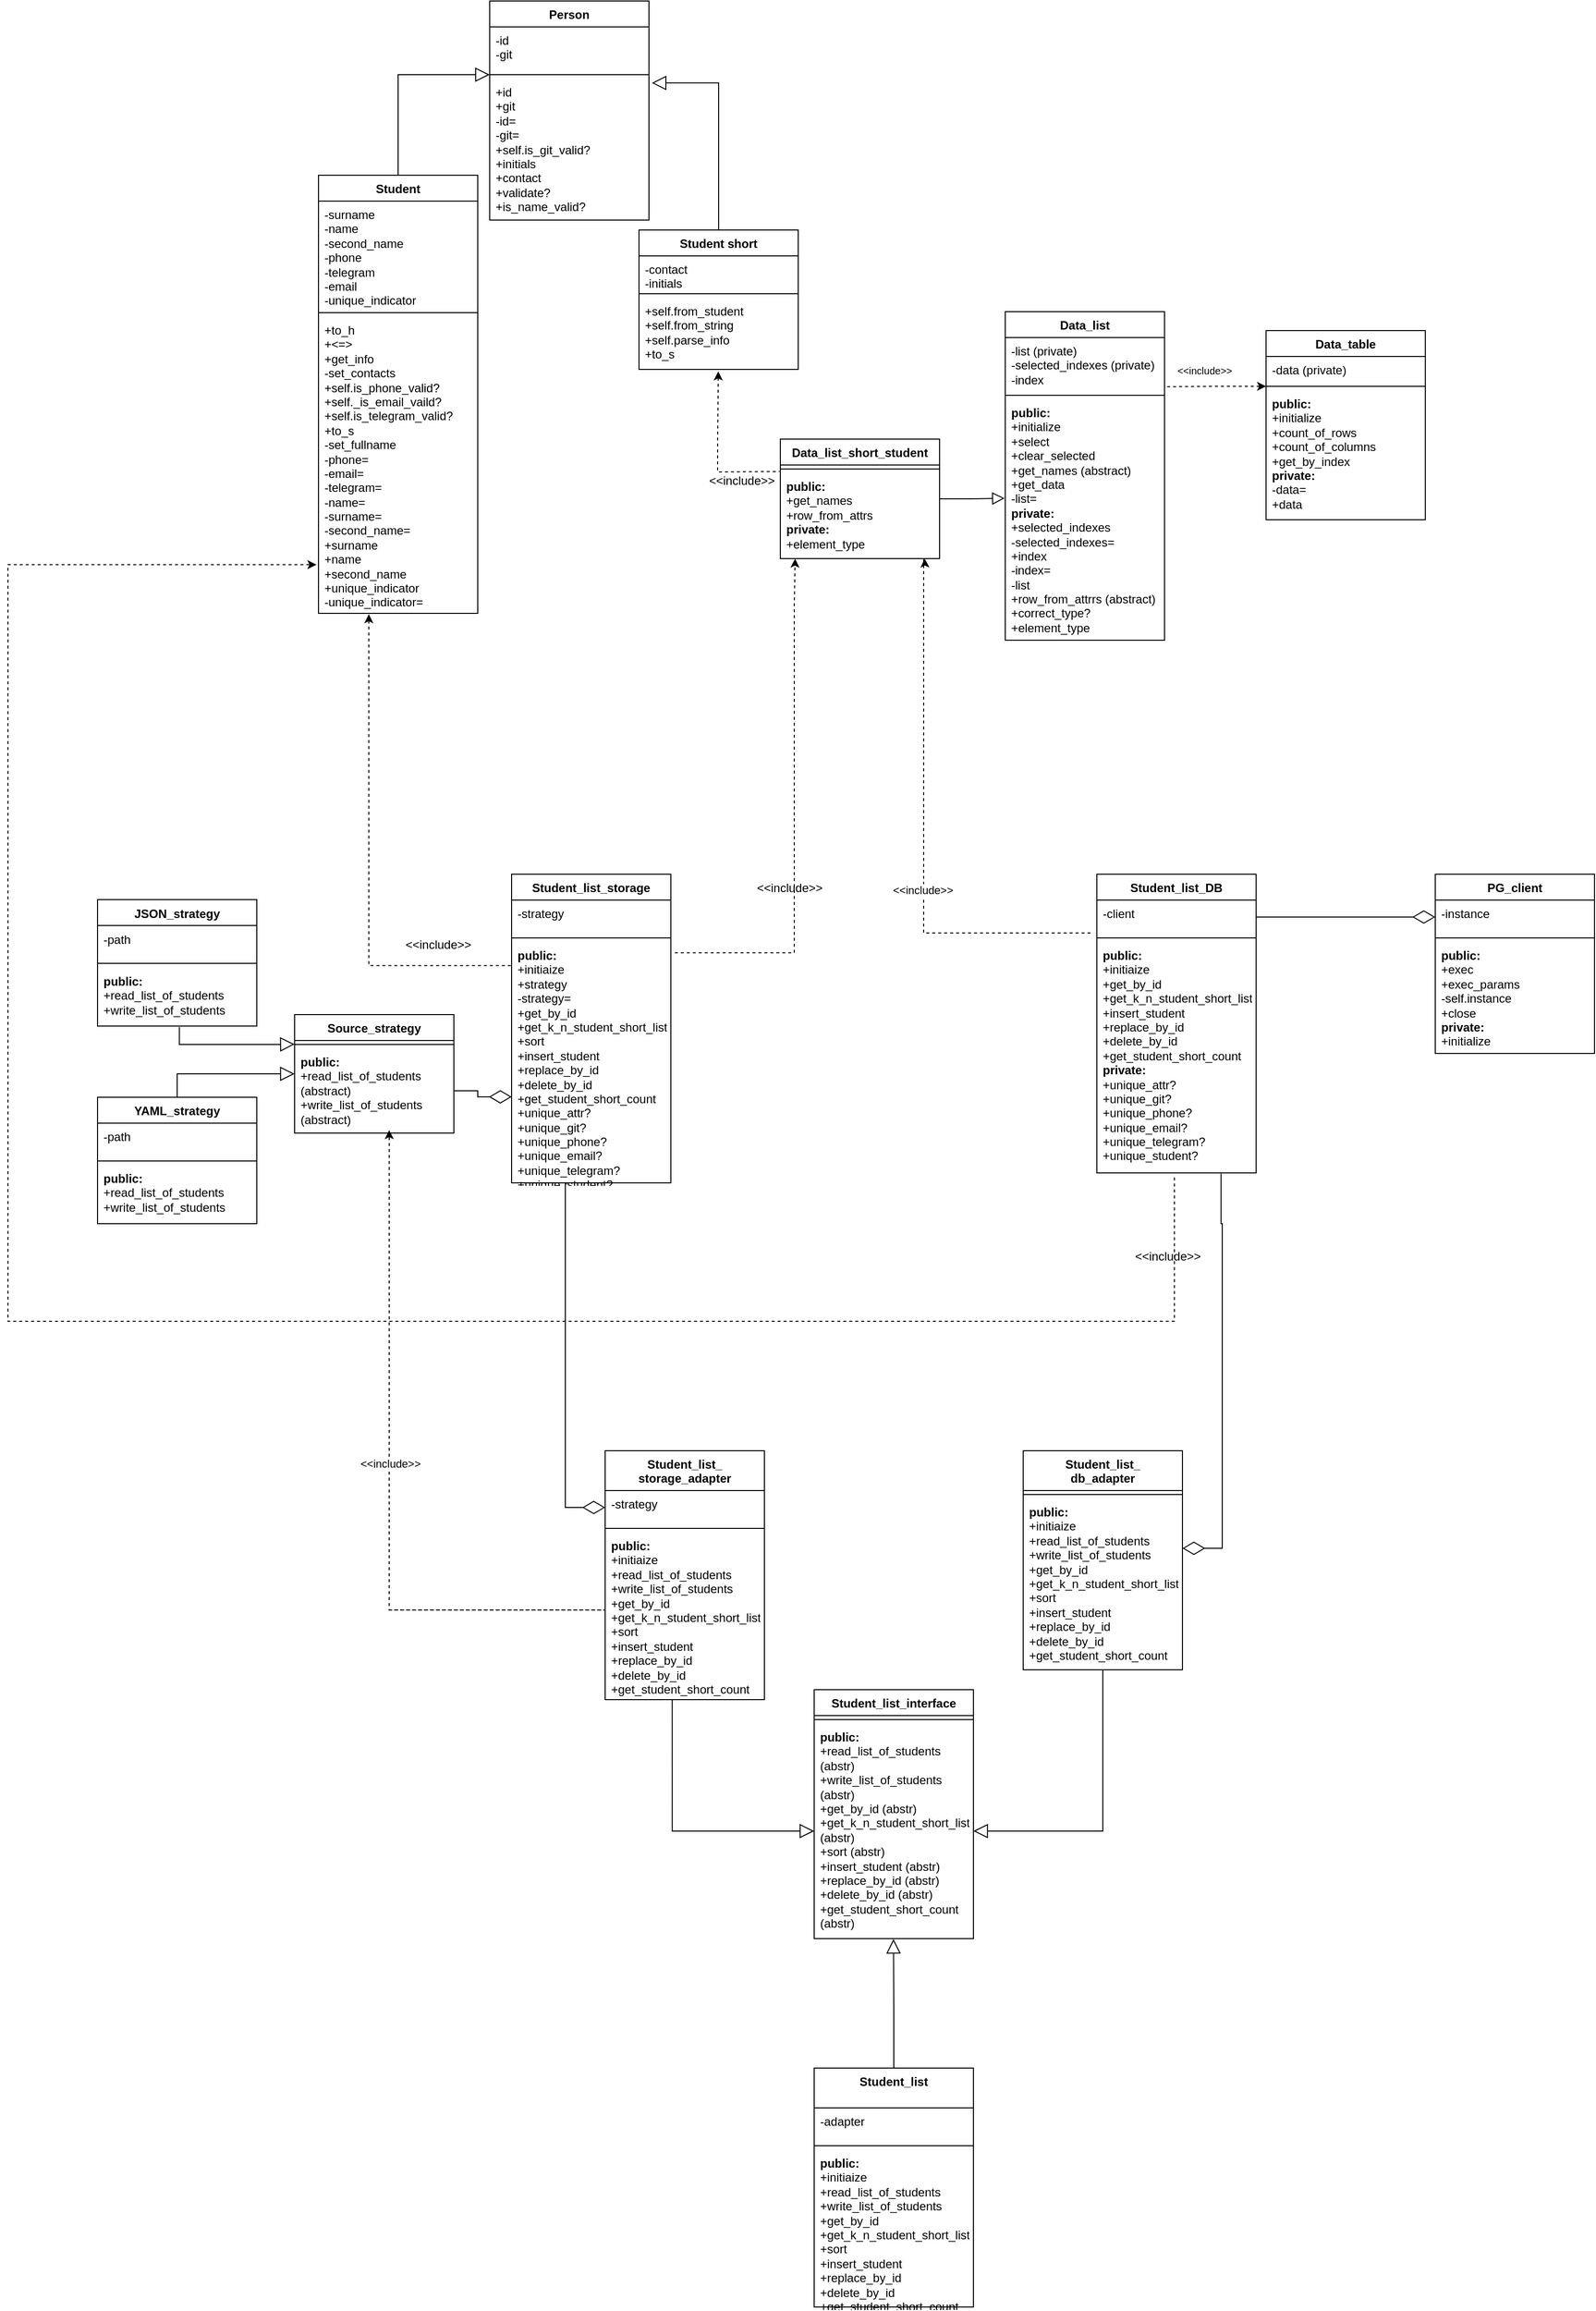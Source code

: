<mxfile version="25.0.0">
  <diagram name="Страница — 1" id="pWL2CWbe-zxDe9L4tEUk">
    <mxGraphModel dx="2070" dy="1492" grid="1" gridSize="10" guides="1" tooltips="1" connect="1" arrows="1" fold="1" page="1" pageScale="1" pageWidth="827" pageHeight="1169" math="0" shadow="0">
      <root>
        <mxCell id="0" />
        <mxCell id="1" parent="0" />
        <mxCell id="drGPe8Ry7eNEMvqkn0kf-1" value="Person" style="swimlane;fontStyle=1;align=center;verticalAlign=top;childLayout=stackLayout;horizontal=1;startSize=26;horizontalStack=0;resizeParent=1;resizeParentMax=0;resizeLast=0;collapsible=1;marginBottom=0;whiteSpace=wrap;html=1;" vertex="1" parent="1">
          <mxGeometry x="1104" y="704" width="160" height="220" as="geometry" />
        </mxCell>
        <mxCell id="drGPe8Ry7eNEMvqkn0kf-2" value="&lt;div&gt;-id&lt;/div&gt;&lt;div&gt;-git&lt;br&gt;&lt;/div&gt;" style="text;strokeColor=none;fillColor=none;align=left;verticalAlign=top;spacingLeft=4;spacingRight=4;overflow=hidden;rotatable=0;points=[[0,0.5],[1,0.5]];portConstraint=eastwest;whiteSpace=wrap;html=1;" vertex="1" parent="drGPe8Ry7eNEMvqkn0kf-1">
          <mxGeometry y="26" width="160" height="44" as="geometry" />
        </mxCell>
        <mxCell id="drGPe8Ry7eNEMvqkn0kf-3" value="" style="line;strokeWidth=1;fillColor=none;align=left;verticalAlign=middle;spacingTop=-1;spacingLeft=3;spacingRight=3;rotatable=0;labelPosition=right;points=[];portConstraint=eastwest;strokeColor=inherit;" vertex="1" parent="drGPe8Ry7eNEMvqkn0kf-1">
          <mxGeometry y="70" width="160" height="8" as="geometry" />
        </mxCell>
        <mxCell id="drGPe8Ry7eNEMvqkn0kf-4" value="&lt;div&gt;+id&lt;/div&gt;&lt;div&gt;+git&lt;br&gt;&lt;/div&gt;&lt;div&gt;-id=&lt;br&gt;&lt;/div&gt;&lt;div&gt;-git=&lt;br&gt;&lt;/div&gt;&lt;div&gt;+self.is_git_valid?&lt;/div&gt;&lt;div&gt;+initials&lt;/div&gt;&lt;div&gt;+contact&lt;/div&gt;&lt;div&gt;+validate?&lt;br&gt;+is_name_valid?&lt;br&gt;&lt;/div&gt;" style="text;strokeColor=none;fillColor=none;align=left;verticalAlign=top;spacingLeft=4;spacingRight=4;overflow=hidden;rotatable=0;points=[[0,0.5],[1,0.5]];portConstraint=eastwest;whiteSpace=wrap;html=1;" vertex="1" parent="drGPe8Ry7eNEMvqkn0kf-1">
          <mxGeometry y="78" width="160" height="142" as="geometry" />
        </mxCell>
        <mxCell id="drGPe8Ry7eNEMvqkn0kf-5" style="edgeStyle=orthogonalEdgeStyle;rounded=0;orthogonalLoop=1;jettySize=auto;html=1;endArrow=block;endFill=0;endSize=12;" edge="1" parent="1" source="drGPe8Ry7eNEMvqkn0kf-6" target="drGPe8Ry7eNEMvqkn0kf-3">
          <mxGeometry relative="1" as="geometry" />
        </mxCell>
        <mxCell id="drGPe8Ry7eNEMvqkn0kf-6" value="Student" style="swimlane;fontStyle=1;align=center;verticalAlign=top;childLayout=stackLayout;horizontal=1;startSize=26;horizontalStack=0;resizeParent=1;resizeParentMax=0;resizeLast=0;collapsible=1;marginBottom=0;whiteSpace=wrap;html=1;" vertex="1" parent="1">
          <mxGeometry x="932" y="879" width="160" height="440" as="geometry" />
        </mxCell>
        <mxCell id="drGPe8Ry7eNEMvqkn0kf-7" value="&lt;div&gt;-surname&lt;/div&gt;&lt;div&gt;-name&lt;/div&gt;&lt;div&gt;-second_name&lt;/div&gt;&lt;div&gt;-phone&lt;/div&gt;&lt;div&gt;-telegram&lt;/div&gt;&lt;div&gt;-email&lt;/div&gt;&lt;div&gt;-unique_indicator&lt;br&gt;&lt;/div&gt;" style="text;strokeColor=none;fillColor=none;align=left;verticalAlign=top;spacingLeft=4;spacingRight=4;overflow=hidden;rotatable=0;points=[[0,0.5],[1,0.5]];portConstraint=eastwest;whiteSpace=wrap;html=1;" vertex="1" parent="drGPe8Ry7eNEMvqkn0kf-6">
          <mxGeometry y="26" width="160" height="108" as="geometry" />
        </mxCell>
        <mxCell id="drGPe8Ry7eNEMvqkn0kf-8" value="" style="line;strokeWidth=1;fillColor=none;align=left;verticalAlign=middle;spacingTop=-1;spacingLeft=3;spacingRight=3;rotatable=0;labelPosition=right;points=[];portConstraint=eastwest;strokeColor=inherit;" vertex="1" parent="drGPe8Ry7eNEMvqkn0kf-6">
          <mxGeometry y="134" width="160" height="8" as="geometry" />
        </mxCell>
        <mxCell id="drGPe8Ry7eNEMvqkn0kf-9" value="&lt;div&gt;+to_h&lt;/div&gt;&lt;div&gt;+&amp;lt;=&amp;gt;&lt;br&gt;&lt;/div&gt;&lt;div&gt;+get_info&lt;/div&gt;&lt;div&gt;-set_contacts&lt;/div&gt;&lt;div&gt;+self.is_phone_valid?&lt;/div&gt;&lt;div&gt;+self._is_email_vaild?&lt;/div&gt;&lt;div&gt;+self.is_telegram_valid?&lt;/div&gt;&lt;div&gt;+to_s&lt;/div&gt;&lt;div&gt;-set_fullname&lt;br&gt;&lt;/div&gt;&lt;div&gt;-phone=&lt;/div&gt;&lt;div&gt;-email=&lt;/div&gt;&lt;div&gt;-telegram=&lt;br&gt;&lt;/div&gt;&lt;div&gt;-name=&lt;/div&gt;&lt;div&gt;-surname=&lt;/div&gt;&lt;div&gt;-second_name=&lt;br&gt;&lt;/div&gt;&lt;div&gt;+surname&lt;br&gt;&lt;/div&gt;&lt;div&gt;+name&lt;/div&gt;&lt;div&gt;+second_name&lt;/div&gt;&lt;div&gt;+unique_indicator&lt;/div&gt;&lt;div&gt;-unique_indicator=&lt;br&gt;&lt;/div&gt;" style="text;strokeColor=none;fillColor=none;align=left;verticalAlign=top;spacingLeft=4;spacingRight=4;overflow=hidden;rotatable=0;points=[[0,0.5],[1,0.5]];portConstraint=eastwest;whiteSpace=wrap;html=1;" vertex="1" parent="drGPe8Ry7eNEMvqkn0kf-6">
          <mxGeometry y="142" width="160" height="298" as="geometry" />
        </mxCell>
        <mxCell id="drGPe8Ry7eNEMvqkn0kf-10" value="Student short" style="swimlane;fontStyle=1;align=center;verticalAlign=top;childLayout=stackLayout;horizontal=1;startSize=26;horizontalStack=0;resizeParent=1;resizeParentMax=0;resizeLast=0;collapsible=1;marginBottom=0;whiteSpace=wrap;html=1;" vertex="1" parent="1">
          <mxGeometry x="1254" y="934" width="160" height="140" as="geometry">
            <mxRectangle x="520" y="310" width="110" height="30" as="alternateBounds" />
          </mxGeometry>
        </mxCell>
        <mxCell id="drGPe8Ry7eNEMvqkn0kf-11" value="&lt;div&gt;-contact&lt;/div&gt;&lt;div&gt;-initials&lt;br&gt;&lt;/div&gt;" style="text;strokeColor=none;fillColor=none;align=left;verticalAlign=top;spacingLeft=4;spacingRight=4;overflow=hidden;rotatable=0;points=[[0,0.5],[1,0.5]];portConstraint=eastwest;whiteSpace=wrap;html=1;" vertex="1" parent="drGPe8Ry7eNEMvqkn0kf-10">
          <mxGeometry y="26" width="160" height="34" as="geometry" />
        </mxCell>
        <mxCell id="drGPe8Ry7eNEMvqkn0kf-12" value="" style="line;strokeWidth=1;fillColor=none;align=left;verticalAlign=middle;spacingTop=-1;spacingLeft=3;spacingRight=3;rotatable=0;labelPosition=right;points=[];portConstraint=eastwest;strokeColor=inherit;" vertex="1" parent="drGPe8Ry7eNEMvqkn0kf-10">
          <mxGeometry y="60" width="160" height="8" as="geometry" />
        </mxCell>
        <mxCell id="drGPe8Ry7eNEMvqkn0kf-13" value="&lt;div&gt;+self.from_student&lt;/div&gt;&lt;div&gt;+self.from_string&lt;/div&gt;&lt;div&gt;+self.parse_info&lt;br&gt;&lt;/div&gt;&lt;div&gt;+to_s&lt;/div&gt;&lt;div&gt;&lt;br&gt;&lt;/div&gt;" style="text;strokeColor=none;fillColor=none;align=left;verticalAlign=top;spacingLeft=4;spacingRight=4;overflow=hidden;rotatable=0;points=[[0,0.5],[1,0.5]];portConstraint=eastwest;whiteSpace=wrap;html=1;" vertex="1" parent="drGPe8Ry7eNEMvqkn0kf-10">
          <mxGeometry y="68" width="160" height="72" as="geometry" />
        </mxCell>
        <mxCell id="drGPe8Ry7eNEMvqkn0kf-14" style="edgeStyle=orthogonalEdgeStyle;rounded=0;orthogonalLoop=1;jettySize=auto;html=1;entryX=1.018;entryY=0.03;entryDx=0;entryDy=0;entryPerimeter=0;endArrow=block;endFill=0;endSize=12;" edge="1" parent="1" source="drGPe8Ry7eNEMvqkn0kf-10" target="drGPe8Ry7eNEMvqkn0kf-4">
          <mxGeometry relative="1" as="geometry" />
        </mxCell>
        <mxCell id="drGPe8Ry7eNEMvqkn0kf-15" value="Data_table" style="swimlane;fontStyle=1;align=center;verticalAlign=top;childLayout=stackLayout;horizontal=1;startSize=26;horizontalStack=0;resizeParent=1;resizeParentMax=0;resizeLast=0;collapsible=1;marginBottom=0;whiteSpace=wrap;html=1;" vertex="1" parent="1">
          <mxGeometry x="1884" y="1035" width="160" height="190" as="geometry" />
        </mxCell>
        <mxCell id="drGPe8Ry7eNEMvqkn0kf-16" value="-data (private)" style="text;strokeColor=none;fillColor=none;align=left;verticalAlign=top;spacingLeft=4;spacingRight=4;overflow=hidden;rotatable=0;points=[[0,0.5],[1,0.5]];portConstraint=eastwest;whiteSpace=wrap;html=1;" vertex="1" parent="drGPe8Ry7eNEMvqkn0kf-15">
          <mxGeometry y="26" width="160" height="26" as="geometry" />
        </mxCell>
        <mxCell id="drGPe8Ry7eNEMvqkn0kf-17" value="" style="line;strokeWidth=1;fillColor=none;align=left;verticalAlign=middle;spacingTop=-1;spacingLeft=3;spacingRight=3;rotatable=0;labelPosition=right;points=[];portConstraint=eastwest;strokeColor=inherit;" vertex="1" parent="drGPe8Ry7eNEMvqkn0kf-15">
          <mxGeometry y="52" width="160" height="8" as="geometry" />
        </mxCell>
        <mxCell id="drGPe8Ry7eNEMvqkn0kf-18" value="&lt;div&gt;&lt;b&gt;public:&lt;/b&gt;&lt;br&gt;&lt;/div&gt;&lt;div&gt;+initialize&lt;br&gt;&lt;/div&gt;&lt;div&gt;+count_of_rows&lt;/div&gt;&lt;div&gt;+count_of_columns&lt;/div&gt;&lt;div&gt;+get_by_index&lt;/div&gt;&lt;div&gt;&lt;b&gt;private:&lt;/b&gt;&lt;/div&gt;&lt;div&gt;-data=&lt;/div&gt;&lt;div&gt;+data&lt;br&gt;&lt;/div&gt;" style="text;strokeColor=none;fillColor=none;align=left;verticalAlign=top;spacingLeft=4;spacingRight=4;overflow=hidden;rotatable=0;points=[[0,0.5],[1,0.5]];portConstraint=eastwest;whiteSpace=wrap;html=1;" vertex="1" parent="drGPe8Ry7eNEMvqkn0kf-15">
          <mxGeometry y="60" width="160" height="130" as="geometry" />
        </mxCell>
        <mxCell id="drGPe8Ry7eNEMvqkn0kf-19" style="edgeStyle=orthogonalEdgeStyle;rounded=0;orthogonalLoop=1;jettySize=auto;html=1;entryX=-0.025;entryY=0.971;entryDx=0;entryDy=0;endArrow=none;endFill=0;startArrow=classic;startFill=1;dashed=1;exitX=0.906;exitY=1;exitDx=0;exitDy=0;exitPerimeter=0;entryPerimeter=0;" edge="1" parent="1" source="drGPe8Ry7eNEMvqkn0kf-27" target="drGPe8Ry7eNEMvqkn0kf-61">
          <mxGeometry relative="1" as="geometry">
            <mxPoint x="1553" y="966.667" as="targetPoint" />
            <Array as="points">
              <mxPoint x="1541" y="1265" />
              <mxPoint x="1540" y="1265" />
              <mxPoint x="1540" y="1640" />
            </Array>
            <mxPoint x="1500" y="1390" as="sourcePoint" />
          </mxGeometry>
        </mxCell>
        <mxCell id="drGPe8Ry7eNEMvqkn0kf-20" value="&amp;lt;&amp;lt;include&amp;gt;&amp;gt;" style="edgeLabel;html=1;align=center;verticalAlign=middle;resizable=0;points=[];" vertex="1" connectable="0" parent="drGPe8Ry7eNEMvqkn0kf-19">
          <mxGeometry x="0.222" y="-1" relative="1" as="geometry">
            <mxPoint as="offset" />
          </mxGeometry>
        </mxCell>
        <mxCell id="drGPe8Ry7eNEMvqkn0kf-21" value="&lt;div&gt;Data_list&lt;/div&gt;" style="swimlane;fontStyle=1;align=center;verticalAlign=top;childLayout=stackLayout;horizontal=1;startSize=26;horizontalStack=0;resizeParent=1;resizeParentMax=0;resizeLast=0;collapsible=1;marginBottom=0;whiteSpace=wrap;html=1;" vertex="1" parent="1">
          <mxGeometry x="1622" y="1016" width="160" height="330" as="geometry" />
        </mxCell>
        <mxCell id="drGPe8Ry7eNEMvqkn0kf-22" value="&lt;div&gt;-list (private)&lt;/div&gt;&lt;div&gt;-selected_indexes (private)&lt;/div&gt;&lt;div&gt;-index&lt;br&gt;&lt;/div&gt;" style="text;strokeColor=none;fillColor=none;align=left;verticalAlign=top;spacingLeft=4;spacingRight=4;overflow=hidden;rotatable=0;points=[[0,0.5],[1,0.5]];portConstraint=eastwest;whiteSpace=wrap;html=1;" vertex="1" parent="drGPe8Ry7eNEMvqkn0kf-21">
          <mxGeometry y="26" width="160" height="54" as="geometry" />
        </mxCell>
        <mxCell id="drGPe8Ry7eNEMvqkn0kf-23" value="" style="line;strokeWidth=1;fillColor=none;align=left;verticalAlign=middle;spacingTop=-1;spacingLeft=3;spacingRight=3;rotatable=0;labelPosition=right;points=[];portConstraint=eastwest;strokeColor=inherit;" vertex="1" parent="drGPe8Ry7eNEMvqkn0kf-21">
          <mxGeometry y="80" width="160" height="8" as="geometry" />
        </mxCell>
        <mxCell id="drGPe8Ry7eNEMvqkn0kf-24" value="&lt;div&gt;&lt;b&gt;public:&lt;/b&gt; &lt;br&gt;&lt;/div&gt;&lt;div&gt;+initialize&lt;/div&gt;&lt;div&gt;+select&lt;/div&gt;&lt;div&gt;+clear_selected&lt;br&gt;&lt;/div&gt;&lt;div&gt;+get_names (abstract)&lt;br&gt;&lt;/div&gt;&lt;div&gt;+get_data&lt;/div&gt;&lt;div&gt;-list=&lt;/div&gt;&lt;div&gt;&lt;b&gt;private:&lt;/b&gt; &lt;br&gt;&lt;/div&gt;&lt;div&gt;+selected_indexes&lt;/div&gt;&lt;div&gt;-selected_indexes=&lt;/div&gt;&lt;div&gt;+index&lt;/div&gt;&lt;div&gt;-index=&lt;/div&gt;&lt;div&gt;-list&lt;br&gt;&lt;/div&gt;&lt;div&gt;+row_from_attrrs (abstract)&lt;/div&gt;&lt;div&gt;+correct_type?&lt;/div&gt;&lt;div&gt;+element_type&lt;br&gt;&lt;/div&gt;" style="text;strokeColor=none;fillColor=none;align=left;verticalAlign=top;spacingLeft=4;spacingRight=4;overflow=hidden;rotatable=0;points=[[0,0.5],[1,0.5]];portConstraint=eastwest;whiteSpace=wrap;html=1;" vertex="1" parent="drGPe8Ry7eNEMvqkn0kf-21">
          <mxGeometry y="88" width="160" height="242" as="geometry" />
        </mxCell>
        <mxCell id="drGPe8Ry7eNEMvqkn0kf-25" value="&lt;div&gt;Data_list_short_student&lt;/div&gt;" style="swimlane;fontStyle=1;align=center;verticalAlign=top;childLayout=stackLayout;horizontal=1;startSize=26;horizontalStack=0;resizeParent=1;resizeParentMax=0;resizeLast=0;collapsible=1;marginBottom=0;whiteSpace=wrap;html=1;" vertex="1" parent="1">
          <mxGeometry x="1396" y="1144" width="160" height="120" as="geometry" />
        </mxCell>
        <mxCell id="drGPe8Ry7eNEMvqkn0kf-26" value="" style="line;strokeWidth=1;fillColor=none;align=left;verticalAlign=middle;spacingTop=-1;spacingLeft=3;spacingRight=3;rotatable=0;labelPosition=right;points=[];portConstraint=eastwest;strokeColor=inherit;" vertex="1" parent="drGPe8Ry7eNEMvqkn0kf-25">
          <mxGeometry y="26" width="160" height="8" as="geometry" />
        </mxCell>
        <mxCell id="drGPe8Ry7eNEMvqkn0kf-27" value="&lt;div&gt;&lt;b&gt;public:&lt;/b&gt;&lt;br&gt;&lt;/div&gt;&lt;div&gt;+get_names&lt;/div&gt;&lt;div&gt;+row_from_attrs&lt;/div&gt;&lt;div&gt;&lt;b&gt;private:&lt;/b&gt;&lt;br&gt;&lt;/div&gt;&lt;div&gt;+element_type&lt;br&gt;&lt;/div&gt;" style="text;strokeColor=none;fillColor=none;align=left;verticalAlign=top;spacingLeft=4;spacingRight=4;overflow=hidden;rotatable=0;points=[[0,0.5],[1,0.5]];portConstraint=eastwest;whiteSpace=wrap;html=1;" vertex="1" parent="drGPe8Ry7eNEMvqkn0kf-25">
          <mxGeometry y="34" width="160" height="86" as="geometry" />
        </mxCell>
        <mxCell id="drGPe8Ry7eNEMvqkn0kf-28" style="edgeStyle=orthogonalEdgeStyle;rounded=0;orthogonalLoop=1;jettySize=auto;html=1;entryX=-0.004;entryY=0.411;entryDx=0;entryDy=0;entryPerimeter=0;endArrow=block;endFill=0;endSize=10;" edge="1" parent="1" source="drGPe8Ry7eNEMvqkn0kf-25" target="drGPe8Ry7eNEMvqkn0kf-24">
          <mxGeometry relative="1" as="geometry" />
        </mxCell>
        <mxCell id="drGPe8Ry7eNEMvqkn0kf-29" style="edgeStyle=orthogonalEdgeStyle;rounded=0;orthogonalLoop=1;jettySize=auto;html=1;entryX=0.316;entryY=1.003;entryDx=0;entryDy=0;entryPerimeter=0;dashed=1;exitX=-0.005;exitY=0.098;exitDx=0;exitDy=0;exitPerimeter=0;" edge="1" parent="1" source="drGPe8Ry7eNEMvqkn0kf-45" target="drGPe8Ry7eNEMvqkn0kf-9">
          <mxGeometry relative="1" as="geometry">
            <mxPoint x="982.08" y="1596" as="targetPoint" />
            <mxPoint x="1103.0" y="1668" as="sourcePoint" />
          </mxGeometry>
        </mxCell>
        <mxCell id="drGPe8Ry7eNEMvqkn0kf-30" value="&amp;lt;&amp;lt;include&amp;gt;&amp;gt;" style="text;html=1;align=center;verticalAlign=middle;resizable=0;points=[];autosize=1;strokeColor=none;fillColor=none;" vertex="1" parent="1">
          <mxGeometry x="1007" y="1637" width="90" height="30" as="geometry" />
        </mxCell>
        <mxCell id="drGPe8Ry7eNEMvqkn0kf-31" value="&amp;lt;&amp;lt;include&amp;gt;&amp;gt;" style="text;html=1;align=center;verticalAlign=middle;resizable=0;points=[];autosize=1;strokeColor=none;fillColor=none;" vertex="1" parent="1">
          <mxGeometry x="1360" y="1580" width="90" height="30" as="geometry" />
        </mxCell>
        <mxCell id="drGPe8Ry7eNEMvqkn0kf-32" style="edgeStyle=orthogonalEdgeStyle;rounded=0;orthogonalLoop=1;jettySize=auto;html=1;endArrow=block;endFill=0;endSize=12;exitX=0.514;exitY=1.017;exitDx=0;exitDy=0;exitPerimeter=0;entryX=0;entryY=0.25;entryDx=0;entryDy=0;" edge="1" parent="1" source="drGPe8Ry7eNEMvqkn0kf-53" target="drGPe8Ry7eNEMvqkn0kf-39">
          <mxGeometry relative="1" as="geometry">
            <mxPoint x="647" y="2092" as="sourcePoint" />
            <mxPoint x="665" y="1868" as="targetPoint" />
            <Array as="points">
              <mxPoint x="792" y="1752" />
              <mxPoint x="891" y="1752" />
            </Array>
          </mxGeometry>
        </mxCell>
        <mxCell id="drGPe8Ry7eNEMvqkn0kf-33" style="edgeStyle=orthogonalEdgeStyle;rounded=0;orthogonalLoop=1;jettySize=auto;html=1;endArrow=block;endFill=0;endSize=12;exitX=0.5;exitY=0;exitDx=0;exitDy=0;entryX=0;entryY=0.5;entryDx=0;entryDy=0;" edge="1" parent="1" source="drGPe8Ry7eNEMvqkn0kf-46" target="drGPe8Ry7eNEMvqkn0kf-39">
          <mxGeometry relative="1" as="geometry">
            <mxPoint x="842.118" y="1784" as="sourcePoint" />
            <mxPoint x="900" y="1790" as="targetPoint" />
          </mxGeometry>
        </mxCell>
        <mxCell id="drGPe8Ry7eNEMvqkn0kf-34" style="edgeStyle=orthogonalEdgeStyle;rounded=0;orthogonalLoop=1;jettySize=auto;html=1;entryX=1.016;entryY=0.915;entryDx=0;entryDy=0;dashed=1;entryPerimeter=0;endArrow=none;endFill=0;startArrow=classic;startFill=1;" edge="1" parent="1" source="drGPe8Ry7eNEMvqkn0kf-17" target="drGPe8Ry7eNEMvqkn0kf-22">
          <mxGeometry relative="1" as="geometry">
            <mxPoint x="1859" y="1061" as="sourcePoint" />
            <mxPoint x="1769" y="1061" as="targetPoint" />
          </mxGeometry>
        </mxCell>
        <mxCell id="drGPe8Ry7eNEMvqkn0kf-35" value="&lt;font style=&quot;font-size: 10px;&quot;&gt;&amp;lt;&amp;lt;include&amp;gt;&amp;gt;&lt;/font&gt;" style="text;html=1;align=center;verticalAlign=middle;resizable=0;points=[];autosize=1;strokeColor=none;fillColor=none;" vertex="1" parent="1">
          <mxGeometry x="1782" y="1060" width="80" height="30" as="geometry" />
        </mxCell>
        <mxCell id="drGPe8Ry7eNEMvqkn0kf-36" style="edgeStyle=orthogonalEdgeStyle;rounded=0;orthogonalLoop=1;jettySize=auto;html=1;dashed=1;exitX=1.025;exitY=0.045;exitDx=0;exitDy=0;exitPerimeter=0;entryX=0.093;entryY=1.001;entryDx=0;entryDy=0;entryPerimeter=0;" edge="1" parent="1" target="drGPe8Ry7eNEMvqkn0kf-27" source="drGPe8Ry7eNEMvqkn0kf-45">
          <mxGeometry relative="1" as="geometry">
            <mxPoint x="1310" y="1590" as="sourcePoint" />
            <mxPoint x="1410" y="1300" as="targetPoint" />
            <Array as="points">
              <mxPoint x="1410" y="1660" />
              <mxPoint x="1410" y="1310" />
              <mxPoint x="1411" y="1310" />
            </Array>
          </mxGeometry>
        </mxCell>
        <mxCell id="drGPe8Ry7eNEMvqkn0kf-37" value="" style="endArrow=none;html=1;rounded=0;exitX=0.498;exitY=1.028;exitDx=0;exitDy=0;exitPerimeter=0;entryX=-0.005;entryY=-0.017;entryDx=0;entryDy=0;entryPerimeter=0;endFill=0;startArrow=classic;startFill=1;dashed=1;" edge="1" parent="1" source="drGPe8Ry7eNEMvqkn0kf-13" target="drGPe8Ry7eNEMvqkn0kf-27">
          <mxGeometry width="50" height="50" relative="1" as="geometry">
            <mxPoint x="1333.16" y="957.996" as="sourcePoint" />
            <mxPoint x="1473" y="1355.95" as="targetPoint" />
            <Array as="points">
              <mxPoint x="1333" y="1145.98" />
              <mxPoint x="1333" y="1177" />
            </Array>
          </mxGeometry>
        </mxCell>
        <mxCell id="drGPe8Ry7eNEMvqkn0kf-38" value="&amp;lt;&amp;lt;include&amp;gt;&amp;gt;" style="text;html=1;align=center;verticalAlign=middle;resizable=0;points=[];autosize=1;strokeColor=none;fillColor=none;" vertex="1" parent="1">
          <mxGeometry x="1312" y="1171" width="90" height="30" as="geometry" />
        </mxCell>
        <mxCell id="drGPe8Ry7eNEMvqkn0kf-39" value="Source_strategy" style="swimlane;fontStyle=1;align=center;verticalAlign=top;childLayout=stackLayout;horizontal=1;startSize=26;horizontalStack=0;resizeParent=1;resizeParentMax=0;resizeLast=0;collapsible=1;marginBottom=0;whiteSpace=wrap;html=1;" vertex="1" parent="1">
          <mxGeometry x="908" y="1722" width="160" height="119" as="geometry">
            <mxRectangle x="520" y="310" width="110" height="30" as="alternateBounds" />
          </mxGeometry>
        </mxCell>
        <mxCell id="drGPe8Ry7eNEMvqkn0kf-40" value="" style="line;strokeWidth=1;fillColor=none;align=left;verticalAlign=middle;spacingTop=-1;spacingLeft=3;spacingRight=3;rotatable=0;labelPosition=right;points=[];portConstraint=eastwest;strokeColor=inherit;" vertex="1" parent="drGPe8Ry7eNEMvqkn0kf-39">
          <mxGeometry y="26" width="160" height="8" as="geometry" />
        </mxCell>
        <mxCell id="drGPe8Ry7eNEMvqkn0kf-41" value="&lt;div&gt;&lt;b&gt;public:&lt;/b&gt;&lt;/div&gt;&lt;div&gt;+read_list_of_students (abstract)&lt;br&gt;&lt;/div&gt;&lt;div&gt;+write_list_of_students (abstract)&lt;br&gt;&lt;/div&gt;" style="text;strokeColor=none;fillColor=none;align=left;verticalAlign=top;spacingLeft=4;spacingRight=4;overflow=hidden;rotatable=0;points=[[0,0.5],[1,0.5]];portConstraint=eastwest;whiteSpace=wrap;html=1;" vertex="1" parent="drGPe8Ry7eNEMvqkn0kf-39">
          <mxGeometry y="34" width="160" height="85" as="geometry" />
        </mxCell>
        <mxCell id="drGPe8Ry7eNEMvqkn0kf-42" value="Student_list_storage" style="swimlane;fontStyle=1;align=center;verticalAlign=top;childLayout=stackLayout;horizontal=1;startSize=26;horizontalStack=0;resizeParent=1;resizeParentMax=0;resizeLast=0;collapsible=1;marginBottom=0;whiteSpace=wrap;html=1;" vertex="1" parent="1">
          <mxGeometry x="1126" y="1581" width="160" height="310" as="geometry">
            <mxRectangle x="520" y="310" width="110" height="30" as="alternateBounds" />
          </mxGeometry>
        </mxCell>
        <mxCell id="drGPe8Ry7eNEMvqkn0kf-43" value="-strategy" style="text;strokeColor=none;fillColor=none;align=left;verticalAlign=top;spacingLeft=4;spacingRight=4;overflow=hidden;rotatable=0;points=[[0,0.5],[1,0.5]];portConstraint=eastwest;whiteSpace=wrap;html=1;" vertex="1" parent="drGPe8Ry7eNEMvqkn0kf-42">
          <mxGeometry y="26" width="160" height="34" as="geometry" />
        </mxCell>
        <mxCell id="drGPe8Ry7eNEMvqkn0kf-44" value="" style="line;strokeWidth=1;fillColor=none;align=left;verticalAlign=middle;spacingTop=-1;spacingLeft=3;spacingRight=3;rotatable=0;labelPosition=right;points=[];portConstraint=eastwest;strokeColor=inherit;" vertex="1" parent="drGPe8Ry7eNEMvqkn0kf-42">
          <mxGeometry y="60" width="160" height="8" as="geometry" />
        </mxCell>
        <mxCell id="drGPe8Ry7eNEMvqkn0kf-45" value="&lt;div&gt;&lt;b&gt;public:&lt;/b&gt;&lt;/div&gt;&lt;div&gt;+initiaize&lt;/div&gt;&lt;div&gt;+strategy&lt;/div&gt;&lt;div&gt;-strategy=&lt;br&gt;&lt;/div&gt;&lt;div&gt;+get_by_id&lt;/div&gt;&lt;div&gt;+get_k_n_student_short_list&lt;/div&gt;&lt;div&gt;+sort&lt;/div&gt;&lt;div&gt;+insert_student&lt;/div&gt;&lt;div&gt;+replace_by_id&lt;/div&gt;&lt;div&gt;+delete_by_id&lt;/div&gt;&lt;div&gt;+get_student_short_count&lt;/div&gt;&lt;div&gt;&lt;b&gt;&lt;/b&gt;&lt;div&gt;+unique_attr?&lt;/div&gt;&lt;div&gt;+unique_git?&lt;/div&gt;&lt;div&gt;+unique_phone?&lt;/div&gt;&lt;div&gt;+unique_email?&lt;/div&gt;&lt;div&gt;+unique_telegram?&lt;/div&gt;&lt;div&gt;+unique_student?&lt;/div&gt;&lt;/div&gt;" style="text;strokeColor=none;fillColor=none;align=left;verticalAlign=top;spacingLeft=4;spacingRight=4;overflow=hidden;rotatable=0;points=[[0,0.5],[1,0.5]];portConstraint=eastwest;whiteSpace=wrap;html=1;" vertex="1" parent="drGPe8Ry7eNEMvqkn0kf-42">
          <mxGeometry y="68" width="160" height="242" as="geometry" />
        </mxCell>
        <mxCell id="drGPe8Ry7eNEMvqkn0kf-46" value="YAML_strategy" style="swimlane;fontStyle=1;align=center;verticalAlign=top;childLayout=stackLayout;horizontal=1;startSize=26;horizontalStack=0;resizeParent=1;resizeParentMax=0;resizeLast=0;collapsible=1;marginBottom=0;whiteSpace=wrap;html=1;" vertex="1" parent="1">
          <mxGeometry x="710" y="1805" width="160" height="127" as="geometry">
            <mxRectangle x="520" y="310" width="110" height="30" as="alternateBounds" />
          </mxGeometry>
        </mxCell>
        <mxCell id="drGPe8Ry7eNEMvqkn0kf-47" value="-path" style="text;strokeColor=none;fillColor=none;align=left;verticalAlign=top;spacingLeft=4;spacingRight=4;overflow=hidden;rotatable=0;points=[[0,0.5],[1,0.5]];portConstraint=eastwest;whiteSpace=wrap;html=1;" vertex="1" parent="drGPe8Ry7eNEMvqkn0kf-46">
          <mxGeometry y="26" width="160" height="34" as="geometry" />
        </mxCell>
        <mxCell id="drGPe8Ry7eNEMvqkn0kf-48" value="" style="line;strokeWidth=1;fillColor=none;align=left;verticalAlign=middle;spacingTop=-1;spacingLeft=3;spacingRight=3;rotatable=0;labelPosition=right;points=[];portConstraint=eastwest;strokeColor=inherit;" vertex="1" parent="drGPe8Ry7eNEMvqkn0kf-46">
          <mxGeometry y="60" width="160" height="8" as="geometry" />
        </mxCell>
        <mxCell id="drGPe8Ry7eNEMvqkn0kf-49" value="&lt;div&gt;&lt;b&gt;public:&lt;/b&gt;&lt;/div&gt;&lt;div&gt;+read_list_of_students&lt;/div&gt;&lt;div&gt;+write_list_of_students&lt;b&gt;&lt;br&gt;&lt;/b&gt;&lt;/div&gt;" style="text;strokeColor=none;fillColor=none;align=left;verticalAlign=top;spacingLeft=4;spacingRight=4;overflow=hidden;rotatable=0;points=[[0,0.5],[1,0.5]];portConstraint=eastwest;whiteSpace=wrap;html=1;" vertex="1" parent="drGPe8Ry7eNEMvqkn0kf-46">
          <mxGeometry y="68" width="160" height="59" as="geometry" />
        </mxCell>
        <mxCell id="drGPe8Ry7eNEMvqkn0kf-50" value="JSON_strategy" style="swimlane;fontStyle=1;align=center;verticalAlign=top;childLayout=stackLayout;horizontal=1;startSize=26;horizontalStack=0;resizeParent=1;resizeParentMax=0;resizeLast=0;collapsible=1;marginBottom=0;whiteSpace=wrap;html=1;" vertex="1" parent="1">
          <mxGeometry x="710" y="1606.5" width="160" height="127" as="geometry">
            <mxRectangle x="520" y="310" width="110" height="30" as="alternateBounds" />
          </mxGeometry>
        </mxCell>
        <mxCell id="drGPe8Ry7eNEMvqkn0kf-51" value="-path" style="text;strokeColor=none;fillColor=none;align=left;verticalAlign=top;spacingLeft=4;spacingRight=4;overflow=hidden;rotatable=0;points=[[0,0.5],[1,0.5]];portConstraint=eastwest;whiteSpace=wrap;html=1;" vertex="1" parent="drGPe8Ry7eNEMvqkn0kf-50">
          <mxGeometry y="26" width="160" height="34" as="geometry" />
        </mxCell>
        <mxCell id="drGPe8Ry7eNEMvqkn0kf-52" value="" style="line;strokeWidth=1;fillColor=none;align=left;verticalAlign=middle;spacingTop=-1;spacingLeft=3;spacingRight=3;rotatable=0;labelPosition=right;points=[];portConstraint=eastwest;strokeColor=inherit;" vertex="1" parent="drGPe8Ry7eNEMvqkn0kf-50">
          <mxGeometry y="60" width="160" height="8" as="geometry" />
        </mxCell>
        <mxCell id="drGPe8Ry7eNEMvqkn0kf-53" value="&lt;div&gt;&lt;b&gt;public:&lt;/b&gt;&lt;/div&gt;&lt;div&gt;+read_list_of_students&lt;/div&gt;&lt;div&gt;+write_list_of_students&lt;b&gt;&lt;br&gt;&lt;/b&gt;&lt;/div&gt;" style="text;strokeColor=none;fillColor=none;align=left;verticalAlign=top;spacingLeft=4;spacingRight=4;overflow=hidden;rotatable=0;points=[[0,0.5],[1,0.5]];portConstraint=eastwest;whiteSpace=wrap;html=1;" vertex="1" parent="drGPe8Ry7eNEMvqkn0kf-50">
          <mxGeometry y="68" width="160" height="59" as="geometry" />
        </mxCell>
        <mxCell id="drGPe8Ry7eNEMvqkn0kf-54" style="edgeStyle=orthogonalEdgeStyle;rounded=0;orthogonalLoop=1;jettySize=auto;html=1;entryX=0.001;entryY=0.643;entryDx=0;entryDy=0;entryPerimeter=0;endArrow=diamondThin;endFill=0;startArrow=none;startFill=0;endSize=20;startSize=20;" edge="1" parent="1" source="drGPe8Ry7eNEMvqkn0kf-41" target="drGPe8Ry7eNEMvqkn0kf-45">
          <mxGeometry relative="1" as="geometry" />
        </mxCell>
        <mxCell id="drGPe8Ry7eNEMvqkn0kf-55" value="PG_client" style="swimlane;fontStyle=1;align=center;verticalAlign=top;childLayout=stackLayout;horizontal=1;startSize=26;horizontalStack=0;resizeParent=1;resizeParentMax=0;resizeLast=0;collapsible=1;marginBottom=0;whiteSpace=wrap;html=1;" vertex="1" parent="1">
          <mxGeometry x="2054" y="1581" width="160" height="180" as="geometry">
            <mxRectangle x="520" y="310" width="110" height="30" as="alternateBounds" />
          </mxGeometry>
        </mxCell>
        <mxCell id="drGPe8Ry7eNEMvqkn0kf-56" value="&lt;div&gt;-instance&lt;/div&gt;&lt;div&gt;&lt;br&gt;&lt;/div&gt;" style="text;strokeColor=none;fillColor=none;align=left;verticalAlign=top;spacingLeft=4;spacingRight=4;overflow=hidden;rotatable=0;points=[[0,0.5],[1,0.5]];portConstraint=eastwest;whiteSpace=wrap;html=1;" vertex="1" parent="drGPe8Ry7eNEMvqkn0kf-55">
          <mxGeometry y="26" width="160" height="34" as="geometry" />
        </mxCell>
        <mxCell id="drGPe8Ry7eNEMvqkn0kf-57" value="" style="line;strokeWidth=1;fillColor=none;align=left;verticalAlign=middle;spacingTop=-1;spacingLeft=3;spacingRight=3;rotatable=0;labelPosition=right;points=[];portConstraint=eastwest;strokeColor=inherit;" vertex="1" parent="drGPe8Ry7eNEMvqkn0kf-55">
          <mxGeometry y="60" width="160" height="8" as="geometry" />
        </mxCell>
        <mxCell id="drGPe8Ry7eNEMvqkn0kf-58" value="&lt;div&gt;&lt;b&gt;public:&lt;/b&gt;&lt;/div&gt;&lt;div&gt;+exec&lt;/div&gt;&lt;div&gt;+exec_params&lt;/div&gt;&lt;div&gt;-self.instance&lt;br&gt;&lt;/div&gt;&lt;div&gt;+close&lt;/div&gt;&lt;div&gt;&lt;b&gt;private:&lt;br&gt;&lt;/b&gt;+initialize&lt;br&gt;&lt;/div&gt;" style="text;strokeColor=none;fillColor=none;align=left;verticalAlign=top;spacingLeft=4;spacingRight=4;overflow=hidden;rotatable=0;points=[[0,0.5],[1,0.5]];portConstraint=eastwest;whiteSpace=wrap;html=1;" vertex="1" parent="drGPe8Ry7eNEMvqkn0kf-55">
          <mxGeometry y="68" width="160" height="112" as="geometry" />
        </mxCell>
        <mxCell id="drGPe8Ry7eNEMvqkn0kf-59" style="edgeStyle=orthogonalEdgeStyle;rounded=0;orthogonalLoop=1;jettySize=auto;html=1;dashed=1;exitX=0.487;exitY=1.02;exitDx=0;exitDy=0;exitPerimeter=0;entryX=-0.013;entryY=0.836;entryDx=0;entryDy=0;entryPerimeter=0;" edge="1" parent="1" source="drGPe8Ry7eNEMvqkn0kf-63" target="drGPe8Ry7eNEMvqkn0kf-9">
          <mxGeometry relative="1" as="geometry">
            <mxPoint x="1791.06" y="2083" as="sourcePoint" />
            <mxPoint x="790" y="1350" as="targetPoint" />
            <Array as="points">
              <mxPoint x="1792" y="2030" />
              <mxPoint x="620" y="2030" />
              <mxPoint x="620" y="1270" />
            </Array>
          </mxGeometry>
        </mxCell>
        <mxCell id="drGPe8Ry7eNEMvqkn0kf-60" value="Student_list_DB" style="swimlane;fontStyle=1;align=center;verticalAlign=top;childLayout=stackLayout;horizontal=1;startSize=26;horizontalStack=0;resizeParent=1;resizeParentMax=0;resizeLast=0;collapsible=1;marginBottom=0;whiteSpace=wrap;html=1;" vertex="1" parent="1">
          <mxGeometry x="1714" y="1581" width="160" height="300" as="geometry">
            <mxRectangle x="520" y="310" width="110" height="30" as="alternateBounds" />
          </mxGeometry>
        </mxCell>
        <mxCell id="drGPe8Ry7eNEMvqkn0kf-61" value="-client" style="text;strokeColor=none;fillColor=none;align=left;verticalAlign=top;spacingLeft=4;spacingRight=4;overflow=hidden;rotatable=0;points=[[0,0.5],[1,0.5]];portConstraint=eastwest;whiteSpace=wrap;html=1;" vertex="1" parent="drGPe8Ry7eNEMvqkn0kf-60">
          <mxGeometry y="26" width="160" height="34" as="geometry" />
        </mxCell>
        <mxCell id="drGPe8Ry7eNEMvqkn0kf-62" value="" style="line;strokeWidth=1;fillColor=none;align=left;verticalAlign=middle;spacingTop=-1;spacingLeft=3;spacingRight=3;rotatable=0;labelPosition=right;points=[];portConstraint=eastwest;strokeColor=inherit;" vertex="1" parent="drGPe8Ry7eNEMvqkn0kf-60">
          <mxGeometry y="60" width="160" height="8" as="geometry" />
        </mxCell>
        <mxCell id="drGPe8Ry7eNEMvqkn0kf-63" value="&lt;div&gt;&lt;b&gt;public:&lt;/b&gt;&lt;/div&gt;&lt;div&gt;+initiaize&lt;/div&gt;&lt;div&gt;+get_by_id&lt;/div&gt;&lt;div&gt;+get_k_n_student_short_list&lt;/div&gt;&lt;div&gt;+insert_student&lt;/div&gt;&lt;div&gt;+replace_by_id&lt;/div&gt;&lt;div&gt;+delete_by_id&lt;/div&gt;&lt;div&gt;+get_student_short_count&lt;/div&gt;&lt;div&gt;&lt;b&gt;private:&lt;/b&gt;&lt;/div&gt;&lt;div&gt;+unique_attr?&lt;/div&gt;&lt;div&gt;+unique_git?&lt;/div&gt;&lt;div&gt;+unique_phone?&lt;/div&gt;&lt;div&gt;+unique_email?&lt;/div&gt;&lt;div&gt;+unique_telegram?&lt;/div&gt;&lt;div&gt;+unique_student?&lt;br&gt;&lt;/div&gt;" style="text;strokeColor=none;fillColor=none;align=left;verticalAlign=top;spacingLeft=4;spacingRight=4;overflow=hidden;rotatable=0;points=[[0,0.5],[1,0.5]];portConstraint=eastwest;whiteSpace=wrap;html=1;" vertex="1" parent="drGPe8Ry7eNEMvqkn0kf-60">
          <mxGeometry y="68" width="160" height="232" as="geometry" />
        </mxCell>
        <mxCell id="drGPe8Ry7eNEMvqkn0kf-64" style="edgeStyle=orthogonalEdgeStyle;rounded=0;orthogonalLoop=1;jettySize=auto;html=1;entryX=0;entryY=0.5;entryDx=0;entryDy=0;endArrow=diamondThin;endFill=0;endSize=20;" edge="1" parent="1" source="drGPe8Ry7eNEMvqkn0kf-61" target="drGPe8Ry7eNEMvqkn0kf-56">
          <mxGeometry relative="1" as="geometry" />
        </mxCell>
        <mxCell id="drGPe8Ry7eNEMvqkn0kf-65" value="&amp;lt;&amp;lt;include&amp;gt;&amp;gt;" style="text;html=1;align=center;verticalAlign=middle;resizable=0;points=[];autosize=1;strokeColor=none;fillColor=none;" vertex="1" parent="1">
          <mxGeometry x="1740" y="1950" width="90" height="30" as="geometry" />
        </mxCell>
        <mxCell id="drGPe8Ry7eNEMvqkn0kf-68" value="Student_list_interface" style="swimlane;fontStyle=1;align=center;verticalAlign=top;childLayout=stackLayout;horizontal=1;startSize=26;horizontalStack=0;resizeParent=1;resizeParentMax=0;resizeLast=0;collapsible=1;marginBottom=0;whiteSpace=wrap;html=1;" vertex="1" parent="1">
          <mxGeometry x="1430" y="2400" width="160" height="250" as="geometry">
            <mxRectangle x="520" y="310" width="110" height="30" as="alternateBounds" />
          </mxGeometry>
        </mxCell>
        <mxCell id="drGPe8Ry7eNEMvqkn0kf-70" value="" style="line;strokeWidth=1;fillColor=none;align=left;verticalAlign=middle;spacingTop=-1;spacingLeft=3;spacingRight=3;rotatable=0;labelPosition=right;points=[];portConstraint=eastwest;strokeColor=inherit;" vertex="1" parent="drGPe8Ry7eNEMvqkn0kf-68">
          <mxGeometry y="26" width="160" height="8" as="geometry" />
        </mxCell>
        <mxCell id="drGPe8Ry7eNEMvqkn0kf-71" value="&lt;div&gt;&lt;b&gt;public:&lt;/b&gt;&lt;/div&gt;&lt;div&gt;+read_list_of_students (abstr)&lt;br&gt;&lt;/div&gt;&lt;div&gt;+write_list_of_students&lt;b&gt; &lt;/b&gt;(abstr)&lt;/div&gt;&lt;div&gt;+get_by_id (abstr)&lt;/div&gt;&lt;div&gt;+get_k_n_student_short_list (abstr)&lt;/div&gt;&lt;div&gt;+sort (abstr)&lt;/div&gt;&lt;div&gt;+insert_student (abstr)&lt;/div&gt;&lt;div&gt;+replace_by_id (abstr)&lt;/div&gt;&lt;div&gt;+delete_by_id (abstr)&lt;/div&gt;&lt;div&gt;+get_student_short_count (abstr)&lt;/div&gt;" style="text;strokeColor=none;fillColor=none;align=left;verticalAlign=top;spacingLeft=4;spacingRight=4;overflow=hidden;rotatable=0;points=[[0,0.5],[1,0.5]];portConstraint=eastwest;whiteSpace=wrap;html=1;" vertex="1" parent="drGPe8Ry7eNEMvqkn0kf-68">
          <mxGeometry y="34" width="160" height="216" as="geometry" />
        </mxCell>
        <mxCell id="drGPe8Ry7eNEMvqkn0kf-72" value="&lt;div&gt;Student_list_&lt;/div&gt;&lt;div&gt;storage_adapter&lt;/div&gt;" style="swimlane;fontStyle=1;align=center;verticalAlign=top;childLayout=stackLayout;horizontal=1;startSize=40;horizontalStack=0;resizeParent=1;resizeParentMax=0;resizeLast=0;collapsible=1;marginBottom=0;whiteSpace=wrap;html=1;" vertex="1" parent="1">
          <mxGeometry x="1220" y="2160" width="160" height="250" as="geometry">
            <mxRectangle x="520" y="310" width="110" height="30" as="alternateBounds" />
          </mxGeometry>
        </mxCell>
        <mxCell id="drGPe8Ry7eNEMvqkn0kf-73" value="-strategy" style="text;strokeColor=none;fillColor=none;align=left;verticalAlign=top;spacingLeft=4;spacingRight=4;overflow=hidden;rotatable=0;points=[[0,0.5],[1,0.5]];portConstraint=eastwest;whiteSpace=wrap;html=1;" vertex="1" parent="drGPe8Ry7eNEMvqkn0kf-72">
          <mxGeometry y="40" width="160" height="34" as="geometry" />
        </mxCell>
        <mxCell id="drGPe8Ry7eNEMvqkn0kf-74" value="" style="line;strokeWidth=1;fillColor=none;align=left;verticalAlign=middle;spacingTop=-1;spacingLeft=3;spacingRight=3;rotatable=0;labelPosition=right;points=[];portConstraint=eastwest;strokeColor=inherit;" vertex="1" parent="drGPe8Ry7eNEMvqkn0kf-72">
          <mxGeometry y="74" width="160" height="8" as="geometry" />
        </mxCell>
        <mxCell id="drGPe8Ry7eNEMvqkn0kf-75" value="&lt;div&gt;&lt;b&gt;public:&lt;/b&gt;&lt;/div&gt;&lt;div&gt;+initiaize&lt;/div&gt;&lt;div&gt;+read_list_of_students&lt;br&gt;&lt;/div&gt;&lt;div&gt;+write_list_of_students&lt;/div&gt;&lt;div&gt;+get_by_id&lt;br&gt;&lt;/div&gt;&lt;div&gt;+get_k_n_student_short_list&lt;br&gt;&lt;/div&gt;&lt;div&gt;+sort &lt;br&gt;&lt;/div&gt;&lt;div&gt;+insert_student&lt;br&gt;&lt;/div&gt;&lt;div&gt;+replace_by_id &lt;br&gt;&lt;/div&gt;&lt;div&gt;+delete_by_id&lt;br&gt;&lt;/div&gt;&lt;div&gt;+get_student_short_count&lt;br&gt;&lt;/div&gt;" style="text;strokeColor=none;fillColor=none;align=left;verticalAlign=top;spacingLeft=4;spacingRight=4;overflow=hidden;rotatable=0;points=[[0,0.5],[1,0.5]];portConstraint=eastwest;whiteSpace=wrap;html=1;" vertex="1" parent="drGPe8Ry7eNEMvqkn0kf-72">
          <mxGeometry y="82" width="160" height="168" as="geometry" />
        </mxCell>
        <mxCell id="drGPe8Ry7eNEMvqkn0kf-76" value="&lt;div&gt;Student_list_&lt;/div&gt;&lt;div&gt;db_adapter&lt;/div&gt;" style="swimlane;fontStyle=1;align=center;verticalAlign=top;childLayout=stackLayout;horizontal=1;startSize=40;horizontalStack=0;resizeParent=1;resizeParentMax=0;resizeLast=0;collapsible=1;marginBottom=0;whiteSpace=wrap;html=1;" vertex="1" parent="1">
          <mxGeometry x="1640" y="2160" width="160" height="220" as="geometry">
            <mxRectangle x="520" y="310" width="110" height="30" as="alternateBounds" />
          </mxGeometry>
        </mxCell>
        <mxCell id="drGPe8Ry7eNEMvqkn0kf-78" value="" style="line;strokeWidth=1;fillColor=none;align=left;verticalAlign=middle;spacingTop=-1;spacingLeft=3;spacingRight=3;rotatable=0;labelPosition=right;points=[];portConstraint=eastwest;strokeColor=inherit;" vertex="1" parent="drGPe8Ry7eNEMvqkn0kf-76">
          <mxGeometry y="40" width="160" height="8" as="geometry" />
        </mxCell>
        <mxCell id="drGPe8Ry7eNEMvqkn0kf-79" value="&lt;div&gt;&lt;b&gt;public:&lt;/b&gt;&lt;/div&gt;&lt;div&gt;+initiaize&lt;/div&gt;&lt;div&gt;+read_list_of_students&lt;br&gt;&lt;/div&gt;&lt;div&gt;+write_list_of_students&lt;/div&gt;&lt;div&gt;+get_by_id&lt;br&gt;&lt;/div&gt;&lt;div&gt;+get_k_n_student_short_list&lt;br&gt;&lt;/div&gt;&lt;div&gt;+sort &lt;br&gt;&lt;/div&gt;&lt;div&gt;+insert_student&lt;br&gt;&lt;/div&gt;&lt;div&gt;+replace_by_id &lt;br&gt;&lt;/div&gt;&lt;div&gt;+delete_by_id&lt;br&gt;&lt;/div&gt;&lt;div&gt;+get_student_short_count&lt;br&gt;&lt;/div&gt;" style="text;strokeColor=none;fillColor=none;align=left;verticalAlign=top;spacingLeft=4;spacingRight=4;overflow=hidden;rotatable=0;points=[[0,0.5],[1,0.5]];portConstraint=eastwest;whiteSpace=wrap;html=1;" vertex="1" parent="drGPe8Ry7eNEMvqkn0kf-76">
          <mxGeometry y="48" width="160" height="172" as="geometry" />
        </mxCell>
        <mxCell id="drGPe8Ry7eNEMvqkn0kf-80" style="edgeStyle=orthogonalEdgeStyle;rounded=0;orthogonalLoop=1;jettySize=auto;html=1;endArrow=diamondThin;endFill=0;startArrow=none;startFill=0;endSize=20;startSize=20;entryX=0;entryY=0.5;entryDx=0;entryDy=0;exitX=0.344;exitY=0.998;exitDx=0;exitDy=0;exitPerimeter=0;" edge="1" parent="1" source="drGPe8Ry7eNEMvqkn0kf-45" target="drGPe8Ry7eNEMvqkn0kf-73">
          <mxGeometry relative="1" as="geometry">
            <mxPoint x="1000" y="2211" as="sourcePoint" />
            <mxPoint x="1200" y="2210" as="targetPoint" />
            <Array as="points">
              <mxPoint x="1181" y="1892" />
              <mxPoint x="1180" y="1892" />
              <mxPoint x="1180" y="2217" />
            </Array>
          </mxGeometry>
        </mxCell>
        <mxCell id="drGPe8Ry7eNEMvqkn0kf-81" style="edgeStyle=orthogonalEdgeStyle;rounded=0;orthogonalLoop=1;jettySize=auto;html=1;endArrow=diamondThin;endFill=0;startArrow=none;startFill=0;endSize=20;startSize=20;exitX=0.78;exitY=1.003;exitDx=0;exitDy=0;exitPerimeter=0;" edge="1" parent="1" source="drGPe8Ry7eNEMvqkn0kf-63" target="drGPe8Ry7eNEMvqkn0kf-79">
          <mxGeometry relative="1" as="geometry">
            <mxPoint x="1901" y="1932" as="sourcePoint" />
            <mxPoint x="1940" y="2258" as="targetPoint" />
            <Array as="points">
              <mxPoint x="1839" y="1932" />
              <mxPoint x="1840" y="1932" />
              <mxPoint x="1840" y="2258" />
            </Array>
          </mxGeometry>
        </mxCell>
        <mxCell id="drGPe8Ry7eNEMvqkn0kf-82" value="" style="endArrow=classic;dashed=1;html=1;rounded=0;entryX=0.594;entryY=0.965;entryDx=0;entryDy=0;entryPerimeter=0;endFill=1;" edge="1" parent="1" target="drGPe8Ry7eNEMvqkn0kf-41">
          <mxGeometry width="50" height="50" relative="1" as="geometry">
            <mxPoint x="1003" y="2320" as="sourcePoint" />
            <mxPoint x="1110" y="1970" as="targetPoint" />
            <Array as="points">
              <mxPoint x="1220" y="2320" />
              <mxPoint x="1003" y="2320" />
            </Array>
          </mxGeometry>
        </mxCell>
        <mxCell id="drGPe8Ry7eNEMvqkn0kf-83" value="&amp;lt;&amp;lt;include&amp;gt;&amp;gt;" style="edgeLabel;html=1;align=center;verticalAlign=middle;resizable=0;points=[];" vertex="1" connectable="0" parent="drGPe8Ry7eNEMvqkn0kf-82">
          <mxGeometry x="0.269" y="-1" relative="1" as="geometry">
            <mxPoint as="offset" />
          </mxGeometry>
        </mxCell>
        <mxCell id="drGPe8Ry7eNEMvqkn0kf-84" style="edgeStyle=orthogonalEdgeStyle;rounded=0;orthogonalLoop=1;jettySize=auto;html=1;entryX=0.421;entryY=0.998;entryDx=0;entryDy=0;entryPerimeter=0;endArrow=none;endFill=0;startArrow=block;startFill=0;endSize=9;startSize=12;" edge="1" parent="1" source="drGPe8Ry7eNEMvqkn0kf-71" target="drGPe8Ry7eNEMvqkn0kf-75">
          <mxGeometry relative="1" as="geometry" />
        </mxCell>
        <mxCell id="drGPe8Ry7eNEMvqkn0kf-85" style="edgeStyle=orthogonalEdgeStyle;rounded=0;orthogonalLoop=1;jettySize=auto;html=1;entryX=0.5;entryY=1;entryDx=0;entryDy=0;endArrow=none;endFill=0;startArrow=block;startFill=0;startSize=12;" edge="1" parent="1" source="drGPe8Ry7eNEMvqkn0kf-71" target="drGPe8Ry7eNEMvqkn0kf-76">
          <mxGeometry relative="1" as="geometry" />
        </mxCell>
        <mxCell id="drGPe8Ry7eNEMvqkn0kf-86" value="&lt;div&gt;Student_list&lt;/div&gt;" style="swimlane;fontStyle=1;align=center;verticalAlign=top;childLayout=stackLayout;horizontal=1;startSize=40;horizontalStack=0;resizeParent=1;resizeParentMax=0;resizeLast=0;collapsible=1;marginBottom=0;whiteSpace=wrap;html=1;" vertex="1" parent="1">
          <mxGeometry x="1430" y="2780" width="160" height="240" as="geometry">
            <mxRectangle x="520" y="310" width="110" height="30" as="alternateBounds" />
          </mxGeometry>
        </mxCell>
        <mxCell id="drGPe8Ry7eNEMvqkn0kf-87" value="-adapter" style="text;strokeColor=none;fillColor=none;align=left;verticalAlign=top;spacingLeft=4;spacingRight=4;overflow=hidden;rotatable=0;points=[[0,0.5],[1,0.5]];portConstraint=eastwest;whiteSpace=wrap;html=1;" vertex="1" parent="drGPe8Ry7eNEMvqkn0kf-86">
          <mxGeometry y="40" width="160" height="34" as="geometry" />
        </mxCell>
        <mxCell id="drGPe8Ry7eNEMvqkn0kf-88" value="" style="line;strokeWidth=1;fillColor=none;align=left;verticalAlign=middle;spacingTop=-1;spacingLeft=3;spacingRight=3;rotatable=0;labelPosition=right;points=[];portConstraint=eastwest;strokeColor=inherit;" vertex="1" parent="drGPe8Ry7eNEMvqkn0kf-86">
          <mxGeometry y="74" width="160" height="8" as="geometry" />
        </mxCell>
        <mxCell id="drGPe8Ry7eNEMvqkn0kf-89" value="&lt;div&gt;&lt;b&gt;public:&lt;/b&gt;&lt;/div&gt;&lt;div&gt;+initiaize&lt;b&gt;&lt;br&gt;&lt;/b&gt;&lt;/div&gt;&lt;div&gt;+read_list_of_students&lt;br&gt;&lt;/div&gt;&lt;div&gt;+write_list_of_students&lt;/div&gt;&lt;div&gt;+get_by_id&lt;br&gt;&lt;/div&gt;&lt;div&gt;+get_k_n_student_short_list&lt;br&gt;&lt;/div&gt;&lt;div&gt;+sort &lt;br&gt;&lt;/div&gt;&lt;div&gt;+insert_student&lt;br&gt;&lt;/div&gt;&lt;div&gt;+replace_by_id &lt;br&gt;&lt;/div&gt;&lt;div&gt;+delete_by_id&lt;br&gt;&lt;/div&gt;&lt;div&gt;+get_student_short_count&lt;br&gt;&lt;/div&gt;" style="text;strokeColor=none;fillColor=none;align=left;verticalAlign=top;spacingLeft=4;spacingRight=4;overflow=hidden;rotatable=0;points=[[0,0.5],[1,0.5]];portConstraint=eastwest;whiteSpace=wrap;html=1;" vertex="1" parent="drGPe8Ry7eNEMvqkn0kf-86">
          <mxGeometry y="82" width="160" height="158" as="geometry" />
        </mxCell>
        <mxCell id="drGPe8Ry7eNEMvqkn0kf-90" style="edgeStyle=orthogonalEdgeStyle;rounded=0;orthogonalLoop=1;jettySize=auto;html=1;entryX=0.498;entryY=1.002;entryDx=0;entryDy=0;entryPerimeter=0;endSize=12;endArrow=block;endFill=0;" edge="1" parent="1" source="drGPe8Ry7eNEMvqkn0kf-86" target="drGPe8Ry7eNEMvqkn0kf-71">
          <mxGeometry relative="1" as="geometry" />
        </mxCell>
      </root>
    </mxGraphModel>
  </diagram>
</mxfile>
